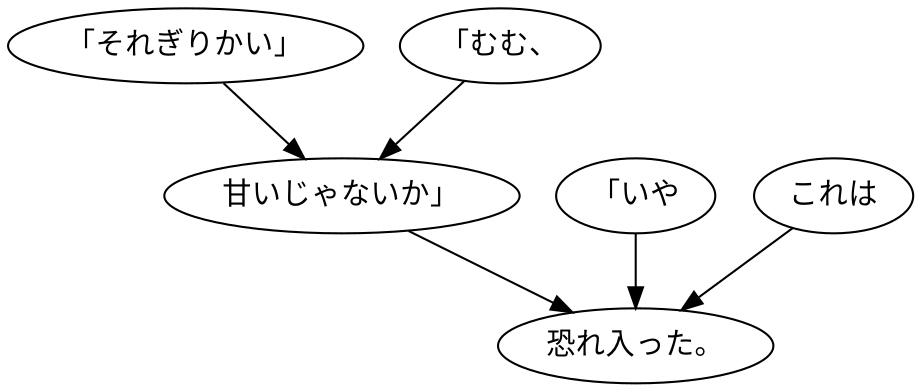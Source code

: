 digraph graph996 {
	node0 [label="「それぎりかい」"];
	node1 [label="「むむ、"];
	node2 [label="甘いじゃないか」"];
	node3 [label="「いや"];
	node4 [label="これは"];
	node5 [label="恐れ入った。"];
	node0 -> node2;
	node1 -> node2;
	node2 -> node5;
	node3 -> node5;
	node4 -> node5;
}
